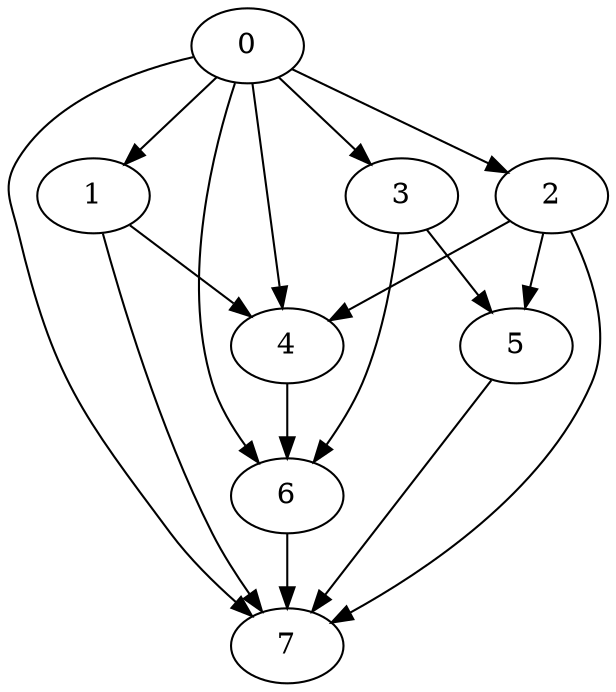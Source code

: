 digraph "outputGraph" {
		0	[Weight=35, Start=0, Processor=1]
		2	[Weight=176, Start=35, Processor=1]
		0 -> 2   [Weight = 9];
		4	[Weight=176, Start=211, Processor=1]
		0 -> 4   [Weight = 5];
		2 -> 4   [Weight = 8];
		1 -> 4   [Weight = 10];
		6	[Weight=141, Start=387, Processor=1]
		0 -> 6   [Weight = 4];
		3 -> 6   [Weight = 8];
		4 -> 6   [Weight = 2];
		7	[Weight=53, Start=528, Processor=1]
		5 -> 7   [Weight = 4];
		0 -> 7   [Weight = 9];
		6 -> 7   [Weight = 8];
		2 -> 7   [Weight = 3];
		1 -> 7   [Weight = 6];
		1	[Weight=88, Start=38, Processor=2]
		0 -> 1   [Weight = 3];
		3	[Weight=159, Start=126, Processor=2]
		0 -> 3   [Weight = 7];
		5	[Weight=141, Start=285, Processor=2]
		3 -> 5   [Weight = 5];
		2 -> 5   [Weight = 6];
}